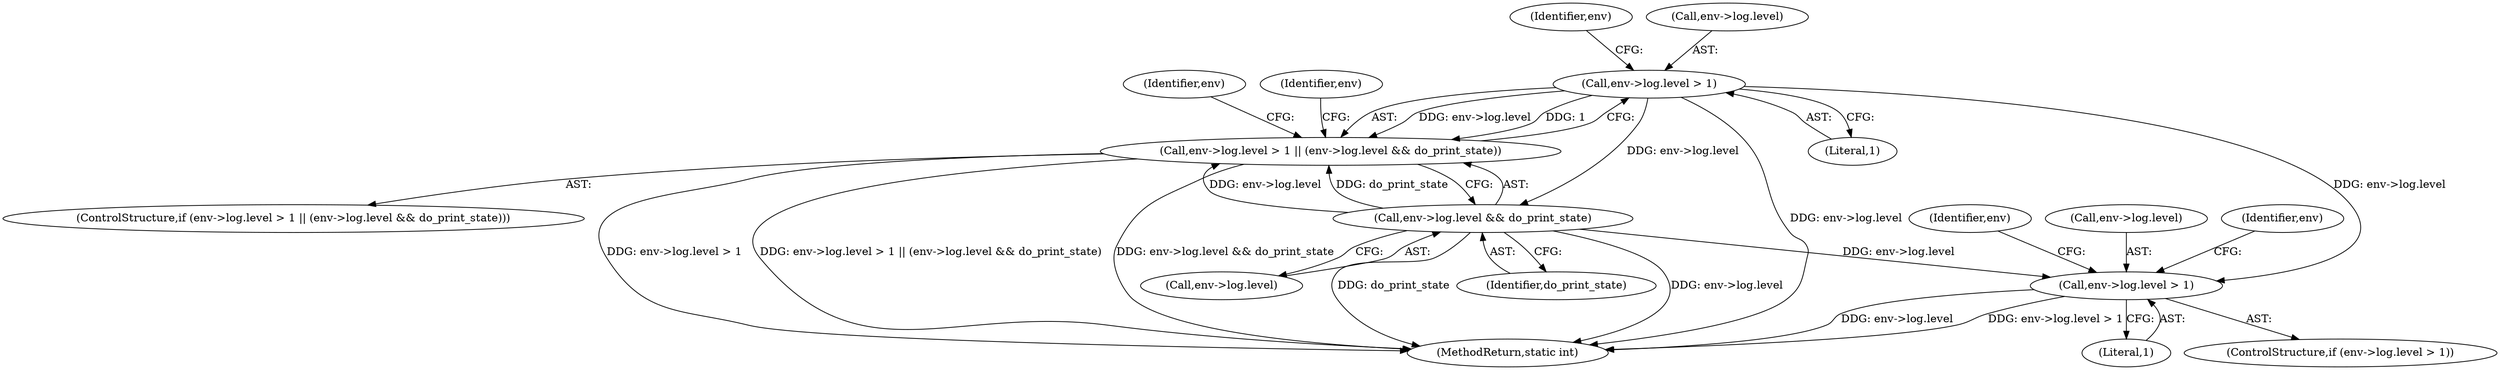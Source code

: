 digraph "0_linux_c131187db2d3fa2f8bf32fdf4e9a4ef805168467_1@pointer" {
"1000264" [label="(Call,env->log.level > 1)"];
"1000263" [label="(Call,env->log.level > 1 || (env->log.level && do_print_state))"];
"1000271" [label="(Call,env->log.level && do_print_state)"];
"1000280" [label="(Call,env->log.level > 1)"];
"1000293" [label="(Identifier,env)"];
"1000274" [label="(Identifier,env)"];
"1000270" [label="(Literal,1)"];
"1000921" [label="(MethodReturn,static int)"];
"1000283" [label="(Identifier,env)"];
"1000281" [label="(Call,env->log.level)"];
"1000286" [label="(Literal,1)"];
"1000277" [label="(Identifier,do_print_state)"];
"1000264" [label="(Call,env->log.level > 1)"];
"1000280" [label="(Call,env->log.level > 1)"];
"1000272" [label="(Call,env->log.level)"];
"1000271" [label="(Call,env->log.level && do_print_state)"];
"1000279" [label="(ControlStructure,if (env->log.level > 1))"];
"1000263" [label="(Call,env->log.level > 1 || (env->log.level && do_print_state))"];
"1000288" [label="(Identifier,env)"];
"1000262" [label="(ControlStructure,if (env->log.level > 1 || (env->log.level && do_print_state)))"];
"1000307" [label="(Identifier,env)"];
"1000265" [label="(Call,env->log.level)"];
"1000264" -> "1000263"  [label="AST: "];
"1000264" -> "1000270"  [label="CFG: "];
"1000265" -> "1000264"  [label="AST: "];
"1000270" -> "1000264"  [label="AST: "];
"1000274" -> "1000264"  [label="CFG: "];
"1000263" -> "1000264"  [label="CFG: "];
"1000264" -> "1000921"  [label="DDG: env->log.level"];
"1000264" -> "1000263"  [label="DDG: env->log.level"];
"1000264" -> "1000263"  [label="DDG: 1"];
"1000264" -> "1000271"  [label="DDG: env->log.level"];
"1000264" -> "1000280"  [label="DDG: env->log.level"];
"1000263" -> "1000262"  [label="AST: "];
"1000263" -> "1000271"  [label="CFG: "];
"1000271" -> "1000263"  [label="AST: "];
"1000283" -> "1000263"  [label="CFG: "];
"1000307" -> "1000263"  [label="CFG: "];
"1000263" -> "1000921"  [label="DDG: env->log.level > 1"];
"1000263" -> "1000921"  [label="DDG: env->log.level > 1 || (env->log.level && do_print_state)"];
"1000263" -> "1000921"  [label="DDG: env->log.level && do_print_state"];
"1000271" -> "1000263"  [label="DDG: env->log.level"];
"1000271" -> "1000263"  [label="DDG: do_print_state"];
"1000271" -> "1000272"  [label="CFG: "];
"1000271" -> "1000277"  [label="CFG: "];
"1000272" -> "1000271"  [label="AST: "];
"1000277" -> "1000271"  [label="AST: "];
"1000271" -> "1000921"  [label="DDG: do_print_state"];
"1000271" -> "1000921"  [label="DDG: env->log.level"];
"1000271" -> "1000280"  [label="DDG: env->log.level"];
"1000280" -> "1000279"  [label="AST: "];
"1000280" -> "1000286"  [label="CFG: "];
"1000281" -> "1000280"  [label="AST: "];
"1000286" -> "1000280"  [label="AST: "];
"1000288" -> "1000280"  [label="CFG: "];
"1000293" -> "1000280"  [label="CFG: "];
"1000280" -> "1000921"  [label="DDG: env->log.level > 1"];
"1000280" -> "1000921"  [label="DDG: env->log.level"];
}
